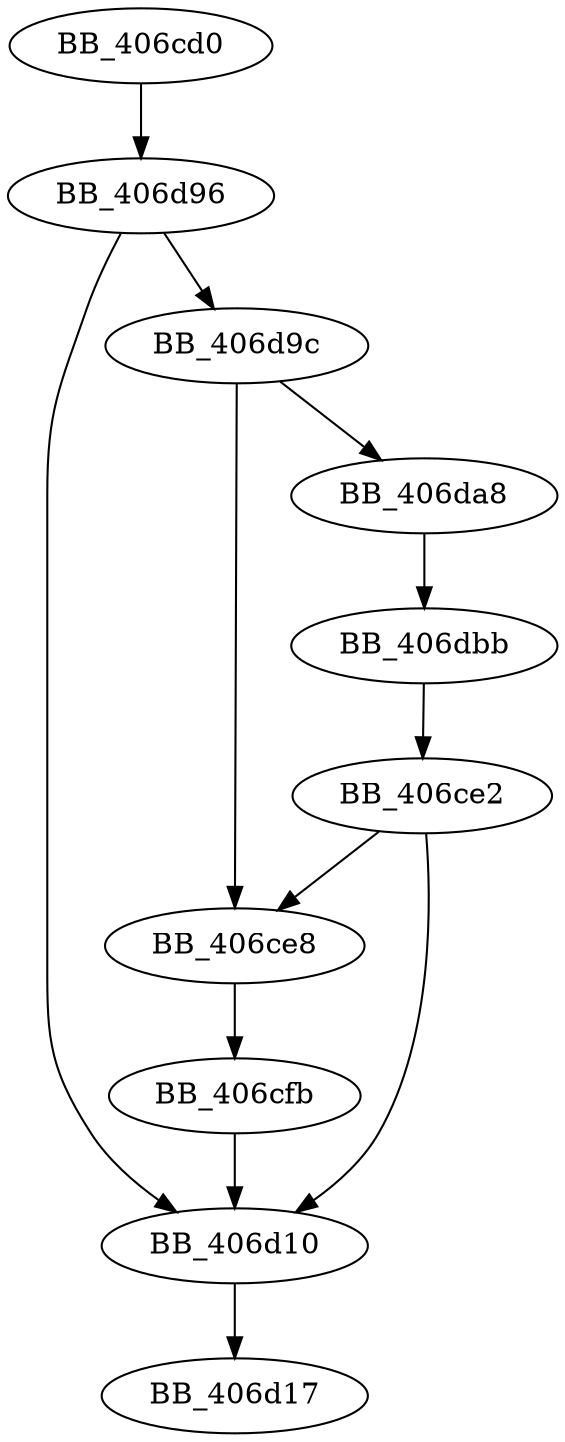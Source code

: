 DiGraph sub_406CD0{
BB_406cd0->BB_406d96
BB_406ce2->BB_406ce8
BB_406ce2->BB_406d10
BB_406ce8->BB_406cfb
BB_406cfb->BB_406d10
BB_406d10->BB_406d17
BB_406d96->BB_406d10
BB_406d96->BB_406d9c
BB_406d9c->BB_406ce8
BB_406d9c->BB_406da8
BB_406da8->BB_406dbb
BB_406dbb->BB_406ce2
}
